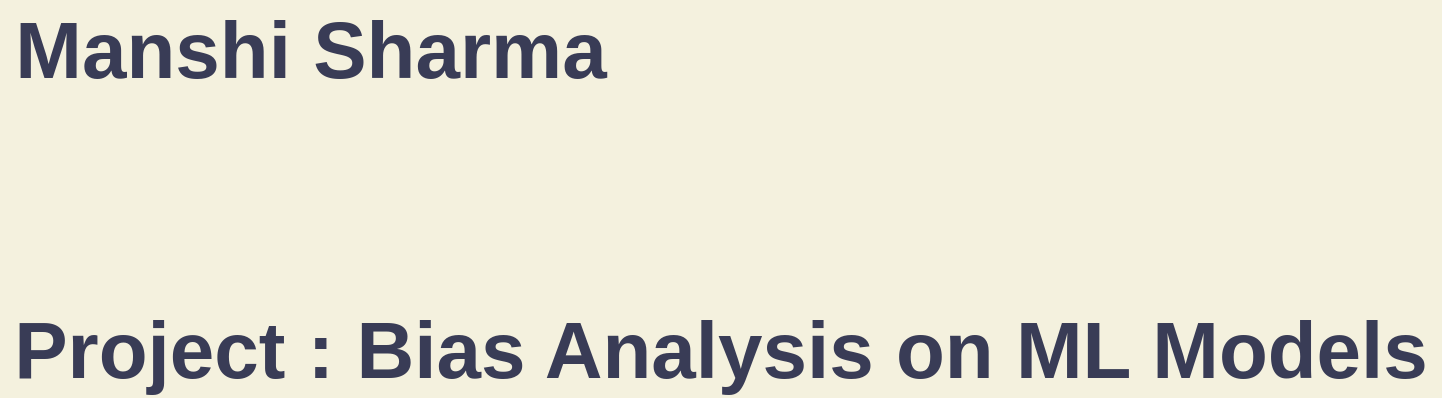 <mxfile version="14.7.4" type="github" pages="15">
  <diagram id="63yL6XAoElZByLYLpBBG" name="Intro">
    <mxGraphModel dx="1543" dy="827" grid="1" gridSize="10" guides="1" tooltips="1" connect="1" arrows="1" fold="1" page="1" pageScale="1" pageWidth="1169" pageHeight="827" background="#F4F1DE" math="0" shadow="0">
      <root>
        <mxCell id="L1io9kisbdh2UyNScbZU-0" />
        <mxCell id="L1io9kisbdh2UyNScbZU-1" parent="L1io9kisbdh2UyNScbZU-0" />
        <mxCell id="4gNf0G2-vd10IEc5Ds13-1" value="&lt;font size=&quot;1&quot;&gt;&lt;b style=&quot;font-size: 40px&quot;&gt;Manshi Sharma&lt;/b&gt;&lt;/font&gt;" style="text;html=1;align=center;verticalAlign=middle;resizable=0;points=[];autosize=1;strokeColor=none;fontColor=#393C56;" vertex="1" parent="L1io9kisbdh2UyNScbZU-1">
          <mxGeometry x="80" y="90" width="310" height="30" as="geometry" />
        </mxCell>
        <mxCell id="4gNf0G2-vd10IEc5Ds13-2" value="&lt;font size=&quot;1&quot;&gt;&lt;b style=&quot;font-size: 40px&quot;&gt;Project : Bias Analysis on ML Models&lt;/b&gt;&lt;/font&gt;" style="text;html=1;align=center;verticalAlign=middle;resizable=0;points=[];autosize=1;strokeColor=none;fontColor=#393C56;" vertex="1" parent="L1io9kisbdh2UyNScbZU-1">
          <mxGeometry x="80" y="240" width="720" height="30" as="geometry" />
        </mxCell>
      </root>
    </mxGraphModel>
  </diagram>
  <diagram name="Page-0" id="c7558073-3199-34d8-9f00-42111426c3f3">
    <mxGraphModel dx="1271" dy="681" grid="0" gridSize="10" guides="1" tooltips="1" connect="1" arrows="1" fold="1" page="1" pageScale="1" pageWidth="1169" pageHeight="827" background="#F4F1DE" math="0" shadow="1">
      <root>
        <mxCell id="0" />
        <mxCell id="1" parent="0" />
        <mxCell id="52" value="" style="text;spacingTop=-5;align=center;fontColor=#393C56;rounded=1;sketch=1;" parent="1" vertex="1">
          <mxGeometry x="90" y="170" width="30" height="20" as="geometry" />
        </mxCell>
        <mxCell id="53" value="" style="text;spacingTop=-5;align=center;fontColor=#393C56;rounded=1;sketch=1;" parent="1" vertex="1">
          <mxGeometry x="241" y="196" width="30" height="20" as="geometry" />
        </mxCell>
        <mxCell id="54" value="" style="text;spacingTop=-5;align=center;fontColor=#393C56;rounded=1;sketch=1;" parent="1" vertex="1">
          <mxGeometry x="111" y="260" width="30" height="20" as="geometry" />
        </mxCell>
        <mxCell id="57" value="" style="text;spacingTop=-5;align=center;fontColor=#393C56;rounded=1;sketch=1;" parent="1" vertex="1">
          <mxGeometry x="231" y="260" width="30" height="20" as="geometry" />
        </mxCell>
        <mxCell id="60" value="" style="text;spacingTop=-5;align=center;fontColor=#393C56;rounded=1;sketch=1;" parent="1" vertex="1">
          <mxGeometry x="305.0" y="200.0" width="30" height="20" as="geometry" />
        </mxCell>
        <mxCell id="61" value="" style="text;spacingTop=-5;align=center;fontColor=#393C56;rounded=1;sketch=1;" parent="1" vertex="1">
          <mxGeometry x="406.0" y="170.0" width="30" height="20" as="geometry" />
        </mxCell>
        <mxCell id="62" value="" style="text;spacingTop=-5;align=center;fontColor=#393C56;rounded=1;sketch=1;" parent="1" vertex="1">
          <mxGeometry x="545.0" y="100.0" width="30" height="20" as="geometry" />
        </mxCell>
        <mxCell id="63" value="" style="text;spacingTop=-5;align=center;fontColor=#393C56;rounded=1;sketch=1;" parent="1" vertex="1">
          <mxGeometry x="640" y="146.0" width="30" height="20" as="geometry" />
        </mxCell>
        <mxCell id="64" value="" style="text;spacingTop=-5;align=center;fontColor=#393C56;rounded=1;sketch=1;" parent="1" vertex="1">
          <mxGeometry x="676.0" y="180.0" width="30" height="20" as="geometry" />
        </mxCell>
        <mxCell id="70" value="" style="text;spacingTop=-5;align=center;fontColor=#393C56;rounded=1;sketch=1;" parent="1" vertex="1">
          <mxGeometry x="455.0" y="260.0" width="30" height="20" as="geometry" />
        </mxCell>
        <mxCell id="71" value="" style="text;spacingTop=-5;align=center;fontColor=#393C56;rounded=1;sketch=1;" parent="1" vertex="1">
          <mxGeometry x="540" y="260" width="30" height="20" as="geometry" />
        </mxCell>
        <UserObject label="Problem Understanding" lucidchartObjectId="G8dIJkjzNvyI" id="AIptN-wD98lkw97xL_S0-101">
          <mxCell style="html=1;overflow=block;blockSpacing=1;whiteSpace=wrap;;whiteSpace=wrap;fontSize=25;fontStyle=1;spacing=3.8;strokeColor=#E07A5F;strokeOpacity=100;absoluteArcSize=1;arcSize=9;strokeWidth=2.3;fillColor=#F2CC8F;fontColor=#393C56;rounded=1;sketch=1;" vertex="1" parent="1">
            <mxGeometry x="8" y="234" width="183" height="117" as="geometry" />
          </mxCell>
        </UserObject>
        <UserObject label="" lucidchartObjectId="l9dIDtWOzTQx" id="AIptN-wD98lkw97xL_S0-102">
          <mxCell style="html=1;jettySize=18;whiteSpace=wrap;fontSize=13;strokeColor=#E07A5F;strokeWidth=1.5;arcSize=12;edgeStyle=orthogonalEdgeStyle;startArrow=none;;endArrow=block;endFill=1;;exitX=1.005;exitY=0.5;exitPerimeter=0;entryX=-0.005;entryY=0.5;entryPerimeter=0;fontColor=#393C56;sketch=1;labelBackgroundColor=#F4F1DE;" edge="1" parent="1" source="AIptN-wD98lkw97xL_S0-101" target="AIptN-wD98lkw97xL_S0-103">
            <mxGeometry width="100" height="100" relative="1" as="geometry">
              <Array as="points" />
            </mxGeometry>
          </mxCell>
        </UserObject>
        <mxCell id="_0ZLxX2T2WWjIOZkPnPd-72" value="" style="edgeStyle=orthogonalEdgeStyle;curved=0;rounded=1;sketch=0;orthogonalLoop=1;jettySize=auto;html=1;fontSize=28;fontColor=#393C56;strokeColor=#E07A5F;fillColor=#F2CC8F;" edge="1" parent="1" source="AIptN-wD98lkw97xL_S0-103" target="_0ZLxX2T2WWjIOZkPnPd-71">
          <mxGeometry relative="1" as="geometry" />
        </mxCell>
        <UserObject label="Data Collection" lucidchartObjectId="E9dIDsiPI_My" id="AIptN-wD98lkw97xL_S0-103">
          <mxCell style="html=1;overflow=block;blockSpacing=1;whiteSpace=wrap;;whiteSpace=wrap;fontSize=25;fontStyle=1;spacing=3.8;strokeColor=#E07A5F;strokeOpacity=100;absoluteArcSize=1;arcSize=9;strokeWidth=2.3;fillColor=#F2CC8F;fontColor=#393C56;rounded=1;sketch=1;" vertex="1" parent="1">
            <mxGeometry x="235" y="234" width="144" height="117" as="geometry" />
          </mxCell>
        </UserObject>
        <UserObject label="Exploratory Data Analysis" lucidchartObjectId="39dIBt2R2gh3" id="AIptN-wD98lkw97xL_S0-105">
          <mxCell style="html=1;overflow=block;blockSpacing=1;whiteSpace=wrap;;whiteSpace=wrap;fontSize=25;fontStyle=1;spacing=3.8;strokeColor=#E07A5F;strokeOpacity=100;absoluteArcSize=1;arcSize=9;strokeWidth=2.3;fillColor=#F2CC8F;fontColor=#393C56;rounded=1;sketch=1;" vertex="1" parent="1">
            <mxGeometry x="673" y="234" width="180" height="117" as="geometry" />
          </mxCell>
        </UserObject>
        <UserObject label="" lucidchartObjectId="39dI8UOhlmLO" id="AIptN-wD98lkw97xL_S0-106">
          <mxCell style="html=1;jettySize=18;whiteSpace=wrap;fontSize=13;strokeColor=#E07A5F;strokeWidth=1.5;arcSize=12;edgeStyle=orthogonalEdgeStyle;startArrow=none;;endArrow=block;endFill=1;;exitX=1.005;exitY=0.5;exitPerimeter=0;entryX=-0.005;entryY=0.5;entryPerimeter=0;fontColor=#393C56;sketch=1;labelBackgroundColor=#F4F1DE;" edge="1" parent="1" source="AIptN-wD98lkw97xL_S0-105" target="AIptN-wD98lkw97xL_S0-107">
            <mxGeometry width="100" height="100" relative="1" as="geometry">
              <Array as="points" />
            </mxGeometry>
          </mxCell>
        </UserObject>
        <UserObject label="Bias Detection and Mitigation in Training Data" lucidchartObjectId="d-dIASmHc5yt" id="AIptN-wD98lkw97xL_S0-107">
          <mxCell style="html=1;overflow=block;blockSpacing=1;whiteSpace=wrap;;whiteSpace=wrap;fontSize=25;fontStyle=1;spacing=3.8;strokeColor=#E07A5F;strokeOpacity=100;absoluteArcSize=1;arcSize=9;strokeWidth=2.3;fillColor=#F2CC8F;fillStyle=hachure;rounded=1;sketch=1;fontColor=#393C56;" vertex="1" parent="1">
            <mxGeometry x="929" y="210" width="211" height="180" as="geometry" />
          </mxCell>
        </UserObject>
        <UserObject label="Deployment" lucidchartObjectId="v-dI-su3_T4f" id="AIptN-wD98lkw97xL_S0-108">
          <mxCell style="html=1;overflow=block;blockSpacing=1;whiteSpace=wrap;;whiteSpace=wrap;fontSize=25;fontStyle=1;spacing=3.8;strokeColor=#E07A5F;strokeOpacity=100;absoluteArcSize=1;arcSize=9;strokeWidth=2.3;fillColor=#F2CC8F;fontColor=#393C56;rounded=1;sketch=1;" vertex="1" parent="1">
            <mxGeometry x="30" y="507" width="211" height="117" as="geometry" />
          </mxCell>
        </UserObject>
        <UserObject label="Evaluation" lucidchartObjectId="v-dIqQWnB20p" id="AIptN-wD98lkw97xL_S0-109">
          <mxCell style="html=1;overflow=block;blockSpacing=1;whiteSpace=wrap;;whiteSpace=wrap;fontSize=25;fontStyle=1;spacing=3.8;strokeColor=#E07A5F;strokeOpacity=100;absoluteArcSize=1;arcSize=9;strokeWidth=2.3;fillColor=#F2CC8F;fontColor=#393C56;rounded=1;sketch=1;" vertex="1" parent="1">
            <mxGeometry x="336" y="507" width="211" height="117" as="geometry" />
          </mxCell>
        </UserObject>
        <UserObject label="Bias Detection and Mitigation in Model" lucidchartObjectId="v-dISl_q7GrX" id="AIptN-wD98lkw97xL_S0-110">
          <mxCell style="html=1;overflow=block;blockSpacing=1;whiteSpace=wrap;;whiteSpace=wrap;fontSize=25;fontStyle=1;spacing=3.8;strokeColor=#E07A5F;strokeOpacity=100;absoluteArcSize=1;arcSize=9;strokeWidth=2.3;fillColor=#F2CC8F;rounded=1;sketch=1;fontColor=#393C56;" vertex="1" parent="1">
            <mxGeometry x="642" y="507" width="211" height="173" as="geometry" />
          </mxCell>
        </UserObject>
        <UserObject label="Modelling" lucidchartObjectId="v-dIgE~1kvzE" id="AIptN-wD98lkw97xL_S0-111">
          <mxCell style="html=1;overflow=block;blockSpacing=1;whiteSpace=wrap;;whiteSpace=wrap;fontSize=25;fontStyle=1;spacing=3.8;strokeColor=#E07A5F;strokeOpacity=100;absoluteArcSize=1;arcSize=9;strokeWidth=2.3;fillColor=#F2CC8F;fontColor=#393C56;rounded=1;sketch=1;" vertex="1" parent="1">
            <mxGeometry x="929" y="507" width="211" height="117" as="geometry" />
          </mxCell>
        </UserObject>
        <UserObject label="" lucidchartObjectId="p_dIc4Y0NTn." id="AIptN-wD98lkw97xL_S0-112">
          <mxCell style="html=1;jettySize=18;whiteSpace=wrap;fontSize=13;strokeColor=#E07A5F;strokeWidth=1.5;arcSize=12;edgeStyle=orthogonalEdgeStyle;startArrow=none;;endArrow=block;endFill=1;;exitX=0.5;exitY=1.013;exitPerimeter=0;entryX=0.5;entryY=-0.01;entryPerimeter=0;fontColor=#393C56;sketch=1;labelBackgroundColor=#F4F1DE;" edge="1" parent="1" source="AIptN-wD98lkw97xL_S0-107" target="AIptN-wD98lkw97xL_S0-111">
            <mxGeometry width="100" height="100" relative="1" as="geometry">
              <Array as="points" />
            </mxGeometry>
          </mxCell>
        </UserObject>
        <UserObject label="" lucidchartObjectId="u_dIuqCAsah5" id="AIptN-wD98lkw97xL_S0-113">
          <mxCell style="html=1;jettySize=18;whiteSpace=wrap;fontSize=13;strokeColor=#E07A5F;strokeWidth=1.5;arcSize=12;edgeStyle=orthogonalEdgeStyle;startArrow=none;;endArrow=block;endFill=1;;exitX=-0.005;exitY=0.5;exitPerimeter=0;entryX=1.005;entryY=0.5;entryPerimeter=0;fontColor=#393C56;sketch=1;labelBackgroundColor=#F4F1DE;" edge="1" parent="1" source="AIptN-wD98lkw97xL_S0-111" target="AIptN-wD98lkw97xL_S0-110">
            <mxGeometry width="100" height="100" relative="1" as="geometry">
              <Array as="points" />
            </mxGeometry>
          </mxCell>
        </UserObject>
        <UserObject label="" lucidchartObjectId="y_dIIF.aPqoV" id="AIptN-wD98lkw97xL_S0-114">
          <mxCell style="html=1;jettySize=18;whiteSpace=wrap;fontSize=13;strokeColor=#E07A5F;strokeWidth=1.5;arcSize=12;edgeStyle=orthogonalEdgeStyle;startArrow=none;;endArrow=block;endFill=1;;exitX=-0.005;exitY=0.5;exitPerimeter=0;entryX=1.005;entryY=0.5;entryPerimeter=0;fontColor=#393C56;sketch=1;labelBackgroundColor=#F4F1DE;" edge="1" parent="1" source="AIptN-wD98lkw97xL_S0-110" target="AIptN-wD98lkw97xL_S0-109">
            <mxGeometry width="100" height="100" relative="1" as="geometry">
              <Array as="points" />
            </mxGeometry>
          </mxCell>
        </UserObject>
        <UserObject label="" lucidchartObjectId="I_dIirgFtXao" id="AIptN-wD98lkw97xL_S0-115">
          <mxCell style="html=1;jettySize=18;whiteSpace=wrap;fontSize=13;strokeColor=#E07A5F;strokeWidth=1.5;arcSize=12;edgeStyle=orthogonalEdgeStyle;startArrow=none;;endArrow=block;endFill=1;;exitX=-0.005;exitY=0.5;exitPerimeter=0;entryX=1.005;entryY=0.5;entryPerimeter=0;fontColor=#393C56;sketch=1;labelBackgroundColor=#F4F1DE;" edge="1" parent="1" source="AIptN-wD98lkw97xL_S0-109" target="AIptN-wD98lkw97xL_S0-108">
            <mxGeometry width="100" height="100" relative="1" as="geometry">
              <Array as="points" />
            </mxGeometry>
          </mxCell>
        </UserObject>
        <mxCell id="nogdYpCI26H-cxfEIHu3-71" value="&lt;font style=&quot;font-size: 21px&quot;&gt;&lt;b&gt;0&lt;/b&gt;&lt;/font&gt;" style="ellipse;shape=cloud;whiteSpace=wrap;html=1;fontColor=#393C56;strokeColor=#E07A5F;fillColor=#F2CC8F;rounded=1;sketch=1;" vertex="1" parent="1">
          <mxGeometry x="21" y="20" width="120" height="80" as="geometry" />
        </mxCell>
        <mxCell id="_0ZLxX2T2WWjIOZkPnPd-73" value="" style="edgeStyle=orthogonalEdgeStyle;curved=0;rounded=1;sketch=0;orthogonalLoop=1;jettySize=auto;html=1;fontSize=28;fontColor=#393C56;strokeColor=#E07A5F;fillColor=#F2CC8F;" edge="1" parent="1" source="_0ZLxX2T2WWjIOZkPnPd-71" target="AIptN-wD98lkw97xL_S0-105">
          <mxGeometry relative="1" as="geometry" />
        </mxCell>
        <UserObject label="Data Preprocessing" lucidchartObjectId="E9dIDsiPI_My" id="_0ZLxX2T2WWjIOZkPnPd-71">
          <mxCell style="html=1;overflow=block;blockSpacing=1;whiteSpace=wrap;;whiteSpace=wrap;fontSize=25;fontStyle=1;spacing=3.8;strokeColor=#E07A5F;strokeOpacity=100;absoluteArcSize=1;arcSize=9;strokeWidth=2.3;fillColor=#F2CC8F;fontColor=#393C56;rounded=1;sketch=1;" vertex="1" parent="1">
            <mxGeometry x="432" y="236" width="182" height="117" as="geometry" />
          </mxCell>
        </UserObject>
      </root>
    </mxGraphModel>
  </diagram>
  <diagram id="zq_dQKFwFUAup5BKUZUE" name="Page-1">
    <mxGraphModel dx="1662" dy="891" grid="1" gridSize="10" guides="1" tooltips="1" connect="1" arrows="1" fold="1" page="1" pageScale="1" pageWidth="1169" pageHeight="827" background="#F4F1DE" math="0" shadow="1">
      <root>
        <mxCell id="b7Gt_BC4MSlKYnqF10Yz-0" />
        <mxCell id="b7Gt_BC4MSlKYnqF10Yz-1" parent="b7Gt_BC4MSlKYnqF10Yz-0" />
        <UserObject label="PROBLEM UNDERSTANDING" lucidchartObjectId="SgeIpkd57h5~" id="b7Gt_BC4MSlKYnqF10Yz-3">
          <mxCell style="html=1;overflow=block;blockSpacing=1;whiteSpace=wrap;;whiteSpace=wrap;fontSize=26.7;fontColor=#393C56;fontStyle=1;spacing=9;strokeColor=#E07A5F;strokeOpacity=100;absoluteArcSize=1;arcSize=9;strokeWidth=2.3;fillColor=#F2CC8F;rounded=1;sketch=1;" vertex="1" parent="b7Gt_BC4MSlKYnqF10Yz-1">
            <mxGeometry x="220" y="344" width="310" height="140" as="geometry" />
          </mxCell>
        </UserObject>
        <UserObject label="Healthcare Provider Fraud Detection" lucidchartObjectId="JpeI-rLYJBe8" id="b7Gt_BC4MSlKYnqF10Yz-4">
          <mxCell style="html=1;overflow=block;blockSpacing=1;whiteSpace=wrap;arcSize=50;whiteSpace=wrap;fontSize=28.3;fontColor=#393C56;fontStyle=1;spacing=3.8;strokeColor=#E07A5F;strokeOpacity=100;strokeWidth=2.3;fillColor=#F2CC8F;rounded=1;sketch=1;" vertex="1" parent="b7Gt_BC4MSlKYnqF10Yz-1">
            <mxGeometry x="670" y="354" width="330" height="120" as="geometry" />
          </mxCell>
        </UserObject>
        <mxCell id="Mg0cQAGCdafiPOtgAX0h-0" value="" style="html=1;shadow=0;dashed=0;align=center;verticalAlign=middle;shape=mxgraph.arrows2.arrow;dy=0.6;dx=40;notch=0;rounded=0;fontColor=#393C56;strokeColor=#E07A5F;fillColor=#F2CC8F;sketch=1;" vertex="1" parent="b7Gt_BC4MSlKYnqF10Yz-1">
          <mxGeometry x="560" y="379" width="100" height="70" as="geometry" />
        </mxCell>
        <mxCell id="0CGXHqrKBc9TCMi9OLDF-0" value="&lt;font style=&quot;font-size: 26px&quot;&gt;&lt;b&gt;1&lt;/b&gt;&lt;/font&gt;" style="ellipse;shape=cloud;whiteSpace=wrap;html=1;rounded=0;fontColor=#393C56;strokeColor=#E07A5F;fillColor=#F2CC8F;sketch=1;" vertex="1" parent="b7Gt_BC4MSlKYnqF10Yz-1">
          <mxGeometry x="30" y="20" width="120" height="80" as="geometry" />
        </mxCell>
      </root>
    </mxGraphModel>
  </diagram>
  <diagram name="Page-2" id="fetZxmVotgp_H9gxekHY">
    <mxGraphModel dx="1800" dy="965" grid="1" gridSize="10" guides="1" tooltips="1" connect="1" arrows="1" fold="1" page="1" pageScale="1" pageWidth="1169" pageHeight="827" background="#F4F1DE" math="0" shadow="0">
      <root>
        <mxCell id="RAov0wcI9nj2ZysmDA_d-0" />
        <mxCell id="RAov0wcI9nj2ZysmDA_d-1" parent="RAov0wcI9nj2ZysmDA_d-0" />
        <UserObject label="Data Collection" lucidchartObjectId="SgeIpkd57h5~" id="RAov0wcI9nj2ZysmDA_d-2">
          <mxCell style="html=1;overflow=block;blockSpacing=1;whiteSpace=wrap;;whiteSpace=wrap;fontSize=26.7;fontColor=#393C56;fontStyle=1;spacing=9;strokeColor=#E07A5F;strokeOpacity=100;absoluteArcSize=1;arcSize=9;strokeWidth=2.3;fillColor=#F2CC8F;sketch=1;rounded=1;" vertex="1" parent="RAov0wcI9nj2ZysmDA_d-1">
            <mxGeometry x="220" y="344" width="310" height="140" as="geometry" />
          </mxCell>
        </UserObject>
        <UserObject label="Kaggle" lucidchartObjectId="JpeI-rLYJBe8" id="RAov0wcI9nj2ZysmDA_d-3">
          <mxCell style="html=1;overflow=block;blockSpacing=1;whiteSpace=wrap;arcSize=50;whiteSpace=wrap;fontSize=28.3;fontColor=#393C56;fontStyle=1;spacing=3.8;strokeColor=#E07A5F;strokeOpacity=100;strokeWidth=2.3;fillColor=#F2CC8F;sketch=1;rounded=1;" vertex="1" parent="RAov0wcI9nj2ZysmDA_d-1">
            <mxGeometry x="670" y="354" width="330" height="120" as="geometry" />
          </mxCell>
        </UserObject>
        <mxCell id="IHQYHdliVd4xUKFP0WDB-0" value="" style="html=1;shadow=0;dashed=0;align=center;verticalAlign=middle;shape=mxgraph.arrows2.arrow;dy=0.6;dx=40;notch=0;rounded=0;sketch=0;fontColor=#393C56;strokeColor=#E07A5F;fillColor=#F2CC8F;" vertex="1" parent="RAov0wcI9nj2ZysmDA_d-1">
          <mxGeometry x="550" y="379" width="100" height="70" as="geometry" />
        </mxCell>
        <mxCell id="VXmKOO01QsdMQcgbT_RA-0" value="&lt;font style=&quot;font-size: 26px&quot;&gt;&lt;b&gt;2&lt;/b&gt;&lt;/font&gt;" style="ellipse;shape=cloud;whiteSpace=wrap;html=1;rounded=0;sketch=0;fontColor=#393C56;strokeColor=#E07A5F;fillColor=#F2CC8F;" vertex="1" parent="RAov0wcI9nj2ZysmDA_d-1">
          <mxGeometry x="20" y="30" width="120" height="80" as="geometry" />
        </mxCell>
      </root>
    </mxGraphModel>
  </diagram>
  <diagram name="Page-3" id="0n4VsF0qNpo_JNvrFNSv">
    <mxGraphModel dx="1543" dy="827" grid="1" gridSize="10" guides="1" tooltips="1" connect="1" arrows="1" fold="1" page="1" pageScale="1" pageWidth="1169" pageHeight="827" background="#F4F1DE" math="0" shadow="0">
      <root>
        <mxCell id="4YjUkdYBCP9WllGzEa5B-0" />
        <mxCell id="4YjUkdYBCP9WllGzEa5B-1" parent="4YjUkdYBCP9WllGzEa5B-0" />
        <mxCell id="4YjUkdYBCP9WllGzEa5B-5" value="&lt;font style=&quot;font-size: 26px&quot;&gt;&lt;b&gt;3&lt;/b&gt;&lt;/font&gt;" style="ellipse;shape=cloud;whiteSpace=wrap;html=1;fontColor=#393C56;strokeColor=#E07A5F;fillColor=#F2CC8F;sketch=1;rounded=1;" vertex="1" parent="4YjUkdYBCP9WllGzEa5B-1">
          <mxGeometry x="20" y="30" width="120" height="80" as="geometry" />
        </mxCell>
        <UserObject label="Data Preprocessing" lucidchartObjectId="E9dIDsiPI_My" id="cCtJ8YjYo9luZk4GRiDL-0">
          <mxCell style="html=1;overflow=block;blockSpacing=1;whiteSpace=wrap;;whiteSpace=wrap;fontSize=25;fontStyle=1;spacing=3.8;strokeColor=#E07A5F;strokeOpacity=100;absoluteArcSize=1;arcSize=9;strokeWidth=2.3;fillColor=#F2CC8F;fontColor=#393C56;sketch=1;rounded=1;" vertex="1" parent="4YjUkdYBCP9WllGzEa5B-1">
            <mxGeometry x="50" y="353.5" width="190" height="117" as="geometry" />
          </mxCell>
        </UserObject>
        <mxCell id="cCtJ8YjYo9luZk4GRiDL-1" value="" style="verticalLabelPosition=bottom;verticalAlign=top;html=1;strokeWidth=2;shape=mxgraph.arrows2.arrow;dy=0.6;dx=40;notch=0;fontSize=28;fontColor=#393C56;fillColor=#F2CC8F;strokeColor=#E07A5F;sketch=1;rounded=1;" vertex="1" parent="4YjUkdYBCP9WllGzEa5B-1">
          <mxGeometry x="280" y="375" width="150" height="70" as="geometry" />
        </mxCell>
        <mxCell id="cCtJ8YjYo9luZk4GRiDL-2" value="&lt;b&gt;Check missing values in each feature&lt;/b&gt;" style="whiteSpace=wrap;html=1;absoluteArcSize=1;arcSize=14;strokeWidth=2;fontSize=28;fontColor=#393C56;fillColor=#F2CC8F;strokeColor=#E07A5F;sketch=1;rounded=1;" vertex="1" parent="4YjUkdYBCP9WllGzEa5B-1">
          <mxGeometry x="520" y="147" width="240" height="140" as="geometry" />
        </mxCell>
        <mxCell id="cCtJ8YjYo9luZk4GRiDL-3" value="&lt;b&gt;Check datatype of each feature&lt;/b&gt;" style="whiteSpace=wrap;html=1;absoluteArcSize=1;arcSize=14;strokeWidth=2;fontSize=28;fontColor=#393C56;fillColor=#F2CC8F;strokeColor=#E07A5F;sketch=1;rounded=1;" vertex="1" parent="4YjUkdYBCP9WllGzEa5B-1">
          <mxGeometry x="520" y="341" width="240" height="140" as="geometry" />
        </mxCell>
        <mxCell id="cCtJ8YjYo9luZk4GRiDL-4" value="&lt;b&gt;Replacing of some values in some feature&lt;/b&gt;" style="whiteSpace=wrap;html=1;absoluteArcSize=1;arcSize=14;strokeWidth=2;fontSize=28;fontColor=#393C56;fillColor=#F2CC8F;strokeColor=#E07A5F;sketch=1;rounded=1;" vertex="1" parent="4YjUkdYBCP9WllGzEa5B-1">
          <mxGeometry x="520" y="537" width="240" height="140" as="geometry" />
        </mxCell>
        <mxCell id="cCtJ8YjYo9luZk4GRiDL-5" value="&lt;font style=&quot;font-size: 34px;&quot;&gt;&lt;span style=&quot;font-size: 34px;&quot;&gt;Library&lt;/span&gt;&lt;/font&gt;" style="text;html=1;align=center;verticalAlign=middle;resizable=0;points=[];autosize=1;strokeColor=none;fontSize=34;fontStyle=1" vertex="1" parent="4YjUkdYBCP9WllGzEa5B-1">
          <mxGeometry x="905" y="25" width="130" height="50" as="geometry" />
        </mxCell>
        <mxCell id="cCtJ8YjYo9luZk4GRiDL-6" value="&lt;b&gt;isna().sum&lt;/b&gt;" style="whiteSpace=wrap;html=1;absoluteArcSize=1;arcSize=14;strokeWidth=2;fontSize=28;fontColor=#393C56;fillColor=#F2CC8F;strokeColor=#E07A5F;sketch=1;rounded=1;" vertex="1" parent="4YjUkdYBCP9WllGzEa5B-1">
          <mxGeometry x="860" y="146" width="240" height="140" as="geometry" />
        </mxCell>
        <mxCell id="cCtJ8YjYo9luZk4GRiDL-7" value="&lt;b&gt;.dtypes&lt;/b&gt;" style="whiteSpace=wrap;html=1;absoluteArcSize=1;arcSize=14;strokeWidth=2;fontSize=28;fontColor=#393C56;fillColor=#F2CC8F;strokeColor=#E07A5F;sketch=1;rounded=1;" vertex="1" parent="4YjUkdYBCP9WllGzEa5B-1">
          <mxGeometry x="860" y="340" width="240" height="140" as="geometry" />
        </mxCell>
        <mxCell id="cCtJ8YjYo9luZk4GRiDL-8" value="&lt;b&gt;.replace&lt;/b&gt;" style="whiteSpace=wrap;html=1;absoluteArcSize=1;arcSize=14;strokeWidth=2;fontSize=28;fontColor=#393C56;fillColor=#F2CC8F;strokeColor=#E07A5F;sketch=1;rounded=1;" vertex="1" parent="4YjUkdYBCP9WllGzEa5B-1">
          <mxGeometry x="860" y="536" width="240" height="140" as="geometry" />
        </mxCell>
      </root>
    </mxGraphModel>
  </diagram>
  <diagram name="Page-4" id="42-SSd3o-zUnDCE_iy7a">
    <mxGraphModel dx="1543" dy="827" grid="1" gridSize="10" guides="1" tooltips="1" connect="1" arrows="1" fold="1" page="1" pageScale="1" pageWidth="1169" pageHeight="827" background="#F4F1DE" math="0" shadow="0">
      <root>
        <mxCell id="02fbBnuRvrbLgrvBwIXk-0" />
        <mxCell id="02fbBnuRvrbLgrvBwIXk-1" parent="02fbBnuRvrbLgrvBwIXk-0" />
        <UserObject label="Exploratory Data Analysis" lucidchartObjectId="qyeI.a1Xn4eI" id="02fbBnuRvrbLgrvBwIXk-6">
          <mxCell style="html=1;overflow=block;blockSpacing=1;whiteSpace=wrap;;whiteSpace=wrap;fontSize=30;fontStyle=1;spacing=3.8;strokeOpacity=100;absoluteArcSize=1;arcSize=9;strokeWidth=2.3;fillColor=#F2CC8F;strokeColor=#E07A5F;fontColor=#393C56;rounded=1;sketch=1;" vertex="1" parent="02fbBnuRvrbLgrvBwIXk-1">
            <mxGeometry x="380" y="60" width="390" height="117" as="geometry" />
          </mxCell>
        </UserObject>
        <UserObject label="" lucidchartObjectId="VzeIip.PPJZ7" id="02fbBnuRvrbLgrvBwIXk-7">
          <mxCell style="html=1;jettySize=18;whiteSpace=wrap;fontSize=13;strokeColor=#E07A5F;strokeWidth=1.5;arcSize=12;edgeStyle=orthogonalEdgeStyle;startArrow=none;;endArrow=block;endFill=1;;exitX=0.077;exitY=1.01;exitPerimeter=0;entryX=0.5;entryY=-0.012;entryPerimeter=0;fontColor=#393C56;sketch=1;labelBackgroundColor=#F4F1DE;" edge="1" parent="02fbBnuRvrbLgrvBwIXk-1" source="02fbBnuRvrbLgrvBwIXk-6" target="02fbBnuRvrbLgrvBwIXk-8">
            <mxGeometry width="100" height="100" relative="1" as="geometry">
              <Array as="points" />
            </mxGeometry>
          </mxCell>
        </UserObject>
        <UserObject label="Data Cleaning" lucidchartObjectId="YzeIcovH2YA9" id="02fbBnuRvrbLgrvBwIXk-8">
          <mxCell style="html=1;overflow=block;blockSpacing=1;whiteSpace=wrap;;whiteSpace=wrap;fontSize=20;fontColor=#393C56;fontStyle=1;spacing=3.8;strokeColor=#E07A5F;absoluteArcSize=1;arcSize=9;strokeWidth=2.3;fillColor=#F2CC8F;rounded=1;sketch=1;" vertex="1" parent="02fbBnuRvrbLgrvBwIXk-1">
            <mxGeometry x="350" y="327" width="120" height="90" as="geometry" />
          </mxCell>
        </UserObject>
        <UserObject label="" lucidchartObjectId="qAeIiDDLh1jV" id="02fbBnuRvrbLgrvBwIXk-9">
          <mxCell style="html=1;jettySize=18;whiteSpace=wrap;fontSize=13;strokeColor=#E07A5F;strokeWidth=1.5;arcSize=12;edgeStyle=orthogonalEdgeStyle;startArrow=none;;endArrow=block;endFill=1;;exitX=0.5;exitY=1.01;exitPerimeter=0;entryX=0.5;entryY=-0.012;entryPerimeter=0;fontColor=#393C56;sketch=1;labelBackgroundColor=#F4F1DE;" edge="1" parent="02fbBnuRvrbLgrvBwIXk-1" source="02fbBnuRvrbLgrvBwIXk-6" target="02fbBnuRvrbLgrvBwIXk-10">
            <mxGeometry width="100" height="100" relative="1" as="geometry">
              <Array as="points" />
            </mxGeometry>
          </mxCell>
        </UserObject>
        <mxCell id="02fbBnuRvrbLgrvBwIXk-20" style="edgeStyle=orthogonalEdgeStyle;orthogonalLoop=1;jettySize=auto;html=1;entryX=0.389;entryY=-0.014;entryDx=0;entryDy=0;entryPerimeter=0;fontColor=#393C56;strokeColor=#E07A5F;fillColor=#F2CC8F;sketch=1;labelBackgroundColor=#F4F1DE;" edge="1" parent="02fbBnuRvrbLgrvBwIXk-1" source="02fbBnuRvrbLgrvBwIXk-10" target="02fbBnuRvrbLgrvBwIXk-15">
          <mxGeometry relative="1" as="geometry">
            <Array as="points">
              <mxPoint x="577" y="453" />
              <mxPoint x="577" y="453" />
            </Array>
          </mxGeometry>
        </mxCell>
        <UserObject label="Data Exploration" lucidchartObjectId="sAeIHa7VkcNX" id="02fbBnuRvrbLgrvBwIXk-10">
          <mxCell style="html=1;overflow=block;blockSpacing=1;whiteSpace=wrap;;whiteSpace=wrap;fontSize=20;fontColor=#393C56;fontStyle=1;spacing=3.8;strokeColor=#E07A5F;absoluteArcSize=1;arcSize=9;strokeWidth=2.3;fillColor=#F2CC8F;rounded=1;sketch=1;" vertex="1" parent="02fbBnuRvrbLgrvBwIXk-1">
            <mxGeometry x="515" y="327" width="120" height="86" as="geometry" />
          </mxCell>
        </UserObject>
        <UserObject label="" lucidchartObjectId="5AeIa~fl9KAb" id="02fbBnuRvrbLgrvBwIXk-11">
          <mxCell style="html=1;jettySize=18;whiteSpace=wrap;fontSize=13;strokeColor=#E07A5F;strokeWidth=1.5;arcSize=12;edgeStyle=orthogonalEdgeStyle;startArrow=none;;endArrow=block;endFill=1;;exitX=0.962;exitY=1.01;exitPerimeter=0;entryX=0.5;entryY=-0.012;entryPerimeter=0;fontColor=#393C56;sketch=1;labelBackgroundColor=#F4F1DE;" edge="1" parent="02fbBnuRvrbLgrvBwIXk-1" source="02fbBnuRvrbLgrvBwIXk-6" target="02fbBnuRvrbLgrvBwIXk-12">
            <mxGeometry width="100" height="100" relative="1" as="geometry">
              <Array as="points">
                <mxPoint x="760" y="178" />
              </Array>
            </mxGeometry>
          </mxCell>
        </UserObject>
        <mxCell id="02fbBnuRvrbLgrvBwIXk-21" style="edgeStyle=orthogonalEdgeStyle;orthogonalLoop=1;jettySize=auto;html=1;entryX=0.818;entryY=0.066;entryDx=0;entryDy=0;entryPerimeter=0;fontColor=#393C56;strokeColor=#E07A5F;fillColor=#F2CC8F;sketch=1;labelBackgroundColor=#F4F1DE;" edge="1" parent="02fbBnuRvrbLgrvBwIXk-1" source="02fbBnuRvrbLgrvBwIXk-12" target="02fbBnuRvrbLgrvBwIXk-15">
          <mxGeometry relative="1" as="geometry">
            <Array as="points">
              <mxPoint x="760" y="493" />
              <mxPoint x="685" y="493" />
            </Array>
          </mxGeometry>
        </mxCell>
        <UserObject label="Data Visualiation" lucidchartObjectId="7AeIQ1JK9_i2" id="02fbBnuRvrbLgrvBwIXk-12">
          <mxCell style="html=1;overflow=block;blockSpacing=1;whiteSpace=wrap;;whiteSpace=wrap;fontSize=20;fontColor=#393C56;fontStyle=1;spacing=3.8;strokeColor=#E07A5F;absoluteArcSize=1;arcSize=9;strokeWidth=2.3;fillColor=#F2CC8F;rounded=1;sketch=1;" vertex="1" parent="02fbBnuRvrbLgrvBwIXk-1">
            <mxGeometry x="700" y="327" width="120" height="90" as="geometry" />
          </mxCell>
        </UserObject>
        <mxCell id="02fbBnuRvrbLgrvBwIXk-13" value="" style="edgeStyle=segmentEdgeStyle;endArrow=classic;html=1;fontColor=#393C56;strokeColor=#E07A5F;fillColor=#F2CC8F;exitX=0.25;exitY=1;exitDx=0;exitDy=0;entryX=0.137;entryY=-0.043;entryDx=0;entryDy=0;entryPerimeter=0;sketch=1;labelBackgroundColor=#F4F1DE;" edge="1" parent="02fbBnuRvrbLgrvBwIXk-1" source="02fbBnuRvrbLgrvBwIXk-8">
          <mxGeometry width="50" height="50" relative="1" as="geometry">
            <mxPoint x="600" y="453" as="sourcePoint" />
            <mxPoint x="506.03" y="600.42" as="targetPoint" />
            <Array as="points">
              <mxPoint x="360" y="417" />
              <mxPoint x="360" y="503" />
              <mxPoint x="506" y="503" />
            </Array>
          </mxGeometry>
        </mxCell>
        <mxCell id="02fbBnuRvrbLgrvBwIXk-15" value="&lt;font style=&quot;font-size: 20px&quot;&gt;&lt;b&gt;Initial Dataset&lt;/b&gt;&lt;/font&gt;" style="shape=cylinder3;whiteSpace=wrap;html=1;boundedLbl=1;backgroundOutline=1;size=15;fontColor=#393C56;strokeColor=#E07A5F;fillColor=#F2CC8F;rounded=1;sketch=1;" vertex="1" parent="02fbBnuRvrbLgrvBwIXk-1">
          <mxGeometry x="480" y="593" width="250" height="120" as="geometry" />
        </mxCell>
        <mxCell id="j4YV6c2iiKBThd7wW2Nd-0" value="&lt;font size=&quot;1&quot;&gt;&lt;b style=&quot;font-size: 24px&quot;&gt;4&lt;/b&gt;&lt;/font&gt;" style="ellipse;shape=cloud;whiteSpace=wrap;html=1;rounded=0;fontColor=#393C56;strokeColor=#E07A5F;fillColor=#F2CC8F;sketch=1;" vertex="1" parent="02fbBnuRvrbLgrvBwIXk-1">
          <mxGeometry x="20" y="30" width="120" height="80" as="geometry" />
        </mxCell>
      </root>
    </mxGraphModel>
  </diagram>
  <diagram name="Page-4.1" id="oI4L1ushKV6-4Fo--7gV">
    <mxGraphModel dx="1543" dy="827" grid="1" gridSize="10" guides="1" tooltips="1" connect="1" arrows="1" fold="1" page="1" pageScale="1" pageWidth="1169" pageHeight="827" background="#F4F1DE" math="0" shadow="0">
      <root>
        <mxCell id="aIyOrFRnNTtI0D-meMXD-0" />
        <mxCell id="aIyOrFRnNTtI0D-meMXD-1" parent="aIyOrFRnNTtI0D-meMXD-0" />
        <mxCell id="aIyOrFRnNTtI0D-meMXD-13" value="&lt;font size=&quot;1&quot;&gt;&lt;b style=&quot;font-size: 24px&quot;&gt;4.1&lt;/b&gt;&lt;/font&gt;" style="ellipse;shape=cloud;whiteSpace=wrap;html=1;fontColor=#393C56;strokeColor=#E07A5F;fillColor=#F2CC8F;sketch=1;rounded=1;" vertex="1" parent="aIyOrFRnNTtI0D-meMXD-1">
          <mxGeometry x="20" y="30" width="120" height="80" as="geometry" />
        </mxCell>
        <UserObject label="Data Cleaning" lucidchartObjectId="YzeIcovH2YA9" id="Ix_s5d45Qmc5zjXhZuSO-0">
          <mxCell style="html=1;overflow=block;blockSpacing=1;whiteSpace=wrap;;whiteSpace=wrap;fontSize=20;fontColor=#393C56;fontStyle=1;spacing=3.8;strokeColor=#E07A5F;absoluteArcSize=1;arcSize=9;strokeWidth=2.3;fillColor=#F2CC8F;rounded=1;sketch=1;" vertex="1" parent="aIyOrFRnNTtI0D-meMXD-1">
            <mxGeometry x="294" y="404" width="120" height="90" as="geometry" />
          </mxCell>
        </UserObject>
        <mxCell id="Ix_s5d45Qmc5zjXhZuSO-1" value="" style="verticalLabelPosition=bottom;verticalAlign=top;html=1;strokeWidth=2;shape=mxgraph.arrows2.arrow;dy=0.6;dx=40;notch=0;rounded=1;sketch=1;fontColor=#393C56;fillColor=#F2CC8F;" vertex="1" parent="aIyOrFRnNTtI0D-meMXD-1">
          <mxGeometry x="464" y="414" width="100" height="70" as="geometry" />
        </mxCell>
        <mxCell id="iuUfLbe3gDsDW-zPD-u7-0" value="&lt;b&gt;Handling of Missing values&lt;/b&gt;" style="whiteSpace=wrap;html=1;absoluteArcSize=1;arcSize=14;strokeWidth=2;fontSize=28;fontColor=#393C56;fillColor=#F2CC8F;strokeColor=#E07A5F;sketch=1;rounded=1;" vertex="1" parent="aIyOrFRnNTtI0D-meMXD-1">
          <mxGeometry x="634" y="170" width="240" height="98" as="geometry" />
        </mxCell>
        <mxCell id="iuUfLbe3gDsDW-zPD-u7-1" value="&lt;b&gt;Addition of new features&lt;/b&gt;" style="whiteSpace=wrap;html=1;absoluteArcSize=1;arcSize=14;strokeWidth=2;fontSize=28;fontColor=#393C56;fillColor=#F2CC8F;strokeColor=#E07A5F;sketch=1;rounded=1;" vertex="1" parent="aIyOrFRnNTtI0D-meMXD-1">
          <mxGeometry x="634" y="327" width="240" height="102" as="geometry" />
        </mxCell>
        <mxCell id="iuUfLbe3gDsDW-zPD-u7-2" value="&lt;b&gt;Filling of null values&lt;/b&gt;" style="whiteSpace=wrap;html=1;absoluteArcSize=1;arcSize=14;strokeWidth=2;fontSize=28;fontColor=#393C56;fillColor=#F2CC8F;strokeColor=#E07A5F;sketch=1;rounded=1;" vertex="1" parent="aIyOrFRnNTtI0D-meMXD-1">
          <mxGeometry x="634" y="485" width="240" height="98" as="geometry" />
        </mxCell>
        <mxCell id="iuUfLbe3gDsDW-zPD-u7-3" value="&lt;b&gt;Droping of column&lt;/b&gt;" style="whiteSpace=wrap;html=1;absoluteArcSize=1;arcSize=14;strokeWidth=2;fontSize=28;fontColor=#393C56;fillColor=#F2CC8F;strokeColor=#E07A5F;sketch=1;rounded=1;" vertex="1" parent="aIyOrFRnNTtI0D-meMXD-1">
          <mxGeometry x="634" y="630" width="240" height="98" as="geometry" />
        </mxCell>
      </root>
    </mxGraphModel>
  </diagram>
  <diagram name="Page-4.2" id="sMsRupf_RSME3n_juGMf">
    <mxGraphModel dx="1543" dy="827" grid="1" gridSize="10" guides="1" tooltips="1" connect="1" arrows="1" fold="1" page="1" pageScale="1" pageWidth="1169" pageHeight="827" background="#F4F1DE" math="0" shadow="0">
      <root>
        <mxCell id="bJoUKd_Vu6LPu0W9BPUn-0" />
        <mxCell id="bJoUKd_Vu6LPu0W9BPUn-1" parent="bJoUKd_Vu6LPu0W9BPUn-0" />
        <mxCell id="bJoUKd_Vu6LPu0W9BPUn-2" value="&lt;font size=&quot;1&quot;&gt;&lt;b style=&quot;font-size: 24px&quot;&gt;4.2&lt;/b&gt;&lt;/font&gt;" style="ellipse;shape=cloud;whiteSpace=wrap;html=1;fontColor=#393C56;strokeColor=#E07A5F;fillColor=#F2CC8F;sketch=1;rounded=1;" vertex="1" parent="bJoUKd_Vu6LPu0W9BPUn-1">
          <mxGeometry x="20" y="30" width="120" height="80" as="geometry" />
        </mxCell>
        <UserObject label="Data Visualization" lucidchartObjectId="YzeIcovH2YA9" id="bJoUKd_Vu6LPu0W9BPUn-3">
          <mxCell style="html=1;overflow=block;blockSpacing=1;whiteSpace=wrap;;whiteSpace=wrap;fontSize=20;fontColor=#393C56;fontStyle=1;spacing=3.8;strokeColor=#E07A5F;absoluteArcSize=1;arcSize=9;strokeWidth=2.3;fillColor=#F2CC8F;rounded=1;sketch=1;" vertex="1" parent="bJoUKd_Vu6LPu0W9BPUn-1">
            <mxGeometry x="260" y="377" width="154" height="116" as="geometry" />
          </mxCell>
        </UserObject>
        <mxCell id="bJoUKd_Vu6LPu0W9BPUn-4" value="" style="verticalLabelPosition=bottom;verticalAlign=top;html=1;strokeWidth=2;shape=mxgraph.arrows2.arrow;dy=0.6;dx=40;notch=0;rounded=1;sketch=1;fontColor=#393C56;fillColor=#F2CC8F;" vertex="1" parent="bJoUKd_Vu6LPu0W9BPUn-1">
          <mxGeometry x="500" y="400" width="100" height="70" as="geometry" />
        </mxCell>
        <mxCell id="bJoUKd_Vu6LPu0W9BPUn-5" value="&lt;b&gt;plt.figure&lt;/b&gt;" style="whiteSpace=wrap;html=1;absoluteArcSize=1;arcSize=14;strokeWidth=2;fontSize=28;fontColor=#393C56;fillColor=#F2CC8F;strokeColor=#E07A5F;sketch=1;rounded=1;" vertex="1" parent="bJoUKd_Vu6LPu0W9BPUn-1">
          <mxGeometry x="660" y="130" width="240" height="98" as="geometry" />
        </mxCell>
        <mxCell id="bJoUKd_Vu6LPu0W9BPUn-6" value="&lt;b&gt;plt.subplot&lt;/b&gt;" style="whiteSpace=wrap;html=1;absoluteArcSize=1;arcSize=14;strokeWidth=2;fontSize=28;fontColor=#393C56;fillColor=#F2CC8F;strokeColor=#E07A5F;sketch=1;rounded=1;" vertex="1" parent="bJoUKd_Vu6LPu0W9BPUn-1">
          <mxGeometry x="660" y="257" width="240" height="102" as="geometry" />
        </mxCell>
        <mxCell id="bJoUKd_Vu6LPu0W9BPUn-7" value="&lt;b&gt;sns.countplot&lt;/b&gt;" style="whiteSpace=wrap;html=1;absoluteArcSize=1;arcSize=14;strokeWidth=2;fontSize=28;fontColor=#393C56;fillColor=#F2CC8F;strokeColor=#E07A5F;sketch=1;rounded=1;" vertex="1" parent="bJoUKd_Vu6LPu0W9BPUn-1">
          <mxGeometry x="660" y="386" width="240" height="98" as="geometry" />
        </mxCell>
        <mxCell id="bJoUKd_Vu6LPu0W9BPUn-8" value="&lt;b&gt;sns.boxplot&lt;/b&gt;" style="whiteSpace=wrap;html=1;absoluteArcSize=1;arcSize=14;strokeWidth=2;fontSize=28;fontColor=#393C56;fillColor=#F2CC8F;strokeColor=#E07A5F;sketch=1;rounded=1;" vertex="1" parent="bJoUKd_Vu6LPu0W9BPUn-1">
          <mxGeometry x="660" y="510" width="240" height="98" as="geometry" />
        </mxCell>
        <mxCell id="uH3eu0fGYnEtwIzZo3Vm-0" value="&lt;font style=&quot;font-size: 34px;&quot;&gt;&lt;span style=&quot;font-size: 34px;&quot;&gt;Library&lt;/span&gt;&lt;/font&gt;" style="text;html=1;align=center;verticalAlign=middle;resizable=0;points=[];autosize=1;strokeColor=none;fontSize=34;fontStyle=1" vertex="1" parent="bJoUKd_Vu6LPu0W9BPUn-1">
          <mxGeometry x="715" y="20" width="130" height="50" as="geometry" />
        </mxCell>
        <mxCell id="uH3eu0fGYnEtwIzZo3Vm-4" value="&lt;b&gt;sns.barplot&lt;/b&gt;" style="whiteSpace=wrap;html=1;absoluteArcSize=1;arcSize=14;strokeWidth=2;fontSize=28;fontColor=#393C56;fillColor=#F2CC8F;strokeColor=#E07A5F;sketch=1;rounded=1;" vertex="1" parent="bJoUKd_Vu6LPu0W9BPUn-1">
          <mxGeometry x="660" y="650" width="240" height="98" as="geometry" />
        </mxCell>
      </root>
    </mxGraphModel>
  </diagram>
  <diagram id="2kF4eFODhUjVmTD7dhV3" name="Page-5">
    <mxGraphModel dx="1543" dy="827" grid="1" gridSize="10" guides="1" tooltips="1" connect="1" arrows="1" fold="1" page="1" pageScale="1" pageWidth="1169" pageHeight="827" background="#F4F1DE" math="0" shadow="0">
      <root>
        <mxCell id="fox75pMOR4gtGVc_dQY0-0" />
        <mxCell id="fox75pMOR4gtGVc_dQY0-1" parent="fox75pMOR4gtGVc_dQY0-0" />
        <mxCell id="gX6hqw9dS4yiJz3qdmLz-0" value="&lt;font style=&quot;font-size: 20px&quot;&gt;&lt;b&gt;5&lt;/b&gt;&lt;/font&gt;" style="ellipse;shape=cloud;whiteSpace=wrap;html=1;rounded=0;fontColor=#393C56;strokeColor=#E07A5F;fillColor=#F2CC8F;sketch=1;" vertex="1" parent="fox75pMOR4gtGVc_dQY0-1">
          <mxGeometry y="20" width="120" height="80" as="geometry" />
        </mxCell>
        <mxCell id="MDhAmLEtC5UOUUV0Zj0R-1" style="edgeStyle=orthogonalEdgeStyle;curved=0;rounded=1;sketch=1;orthogonalLoop=1;jettySize=auto;html=1;fontColor=#393C56;strokeColor=#E07A5F;fillColor=#F2CC8F;" edge="1" parent="fox75pMOR4gtGVc_dQY0-1" source="MDhAmLEtC5UOUUV0Zj0R-0">
          <mxGeometry relative="1" as="geometry">
            <mxPoint x="464" y="408" as="targetPoint" />
          </mxGeometry>
        </mxCell>
        <mxCell id="MDhAmLEtC5UOUUV0Zj0R-0" value="&lt;font style=&quot;font-size: 20px&quot;&gt;&lt;b&gt;Initial &lt;br&gt;Data&lt;/b&gt;&lt;/font&gt;" style="shape=parallelogram;html=1;strokeWidth=2;perimeter=parallelogramPerimeter;whiteSpace=wrap;arcSize=12;size=0.23;fontColor=#393C56;fillColor=#F2CC8F;sketch=1;rounded=1;strokeColor=#E07A5F;" vertex="1" parent="fox75pMOR4gtGVc_dQY0-1">
          <mxGeometry x="194" y="333" width="120" height="150" as="geometry" />
        </mxCell>
        <mxCell id="F-Ah6kw_aQiHATzwIKmr-0" style="edgeStyle=orthogonalEdgeStyle;curved=0;rounded=1;sketch=1;orthogonalLoop=1;jettySize=auto;html=1;fontColor=#393C56;strokeColor=#E07A5F;fillColor=#F2CC8F;" edge="1" parent="fox75pMOR4gtGVc_dQY0-1" source="MDhAmLEtC5UOUUV0Zj0R-2">
          <mxGeometry relative="1" as="geometry">
            <mxPoint x="764" y="414" as="targetPoint" />
          </mxGeometry>
        </mxCell>
        <mxCell id="MDhAmLEtC5UOUUV0Zj0R-2" value="&lt;b&gt;&lt;font style=&quot;font-size: 20px&quot;&gt;Data Splitting&lt;/font&gt;&lt;/b&gt;" style="strokeWidth=2;html=1;shape=mxgraph.flowchart.terminator;whiteSpace=wrap;rounded=0;sketch=1;fontColor=#393C56;fillColor=#F2CC8F;" vertex="1" parent="fox75pMOR4gtGVc_dQY0-1">
          <mxGeometry x="474" y="354" width="140" height="120" as="geometry" />
        </mxCell>
        <UserObject label="Pre Processing Bias Detection and Mitigation in Training Data" lucidchartObjectId="d-dIASmHc5yt" id="BFX9p0iejuCfwaH1JvB6-0">
          <mxCell style="html=1;overflow=block;blockSpacing=1;whiteSpace=wrap;;whiteSpace=wrap;fontSize=25;fontStyle=1;spacing=3.8;strokeColor=#E07A5F;strokeOpacity=100;absoluteArcSize=1;arcSize=9;strokeWidth=2.3;fillColor=#F2CC8F;fillStyle=hachure;rounded=1;sketch=1;fontColor=#393C56;" vertex="1" parent="fox75pMOR4gtGVc_dQY0-1">
            <mxGeometry x="764" y="324" width="286" height="226" as="geometry" />
          </mxCell>
        </UserObject>
      </root>
    </mxGraphModel>
  </diagram>
  <diagram name="Page-5.1" id="jdxMjRa3_Ra3siA7554r">
    <mxGraphModel dx="1543" dy="827" grid="1" gridSize="10" guides="1" tooltips="1" connect="1" arrows="1" fold="1" page="1" pageScale="1" pageWidth="1169" pageHeight="827" background="#F4F1DE" math="0" shadow="0">
      <root>
        <mxCell id="McoQyxOOAvW7g-BwUZea-0" />
        <mxCell id="McoQyxOOAvW7g-BwUZea-1" parent="McoQyxOOAvW7g-BwUZea-0" />
        <mxCell id="McoQyxOOAvW7g-BwUZea-2" value="&lt;font style=&quot;font-size: 25px&quot;&gt;&lt;b&gt;5.1&lt;/b&gt;&lt;/font&gt;" style="ellipse;shape=cloud;whiteSpace=wrap;html=1;fontColor=#393C56;strokeColor=#E07A5F;fillColor=#F2CC8F;sketch=1;rounded=1;" vertex="1" parent="McoQyxOOAvW7g-BwUZea-1">
          <mxGeometry x="20" y="20" width="120" height="80" as="geometry" />
        </mxCell>
        <mxCell id="McoQyxOOAvW7g-BwUZea-3" value="&lt;font style=&quot;font-size: 31px&quot;&gt;&lt;b&gt;Data Splitting&lt;/b&gt;&lt;/font&gt;" style="text;html=1;align=center;verticalAlign=middle;resizable=0;points=[];autosize=1;strokeColor=none;fontColor=#393C56;sketch=1;rounded=1;" vertex="1" parent="McoQyxOOAvW7g-BwUZea-1">
          <mxGeometry x="475" y="45" width="220" height="30" as="geometry" />
        </mxCell>
        <mxCell id="McoQyxOOAvW7g-BwUZea-15" value="&lt;font style=&quot;font-size: 20px&quot;&gt;&lt;b&gt;Train&lt;br&gt;Data&lt;/b&gt;&lt;/font&gt;" style="shape=parallelogram;html=1;strokeWidth=2;perimeter=parallelogramPerimeter;whiteSpace=wrap;arcSize=12;size=0.23;fontColor=#393C56;fillColor=#F2CC8F;sketch=1;rounded=1;strokeColor=#E07A5F;" vertex="1" parent="McoQyxOOAvW7g-BwUZea-1">
          <mxGeometry x="800" y="120" width="266" height="150" as="geometry" />
        </mxCell>
        <mxCell id="f2r8UgADmKgc3dbbLY_6-4" value="" style="edgeStyle=orthogonalEdgeStyle;curved=0;rounded=1;sketch=1;orthogonalLoop=1;jettySize=auto;html=1;fontColor=#393C56;strokeColor=#E07A5F;fillColor=#F2CC8F;" edge="1" parent="McoQyxOOAvW7g-BwUZea-1" source="McoQyxOOAvW7g-BwUZea-18" target="f2r8UgADmKgc3dbbLY_6-1">
          <mxGeometry relative="1" as="geometry" />
        </mxCell>
        <mxCell id="McoQyxOOAvW7g-BwUZea-18" value="&lt;font style=&quot;font-size: 20px&quot;&gt;&lt;b&gt;Initial &lt;br&gt;Dataset&lt;/b&gt;&lt;/font&gt;" style="shape=parallelogram;html=1;strokeWidth=2;perimeter=parallelogramPerimeter;whiteSpace=wrap;arcSize=12;size=0.23;fontColor=#393C56;fillColor=#F2CC8F;sketch=1;rounded=1;strokeColor=#E07A5F;" vertex="1" parent="McoQyxOOAvW7g-BwUZea-1">
          <mxGeometry x="80" y="311" width="284" height="150" as="geometry" />
        </mxCell>
        <mxCell id="McoQyxOOAvW7g-BwUZea-19" value="&lt;font style=&quot;font-size: 20px&quot;&gt;&lt;b&gt;Test Data&lt;/b&gt;&lt;/font&gt;" style="shape=parallelogram;html=1;strokeWidth=2;perimeter=parallelogramPerimeter;whiteSpace=wrap;arcSize=12;size=0.23;fontColor=#393C56;fillColor=#F2CC8F;sketch=1;rounded=1;strokeColor=#E07A5F;" vertex="1" parent="McoQyxOOAvW7g-BwUZea-1">
          <mxGeometry x="840" y="450.0" width="256" height="166.94" as="geometry" />
        </mxCell>
        <mxCell id="f2r8UgADmKgc3dbbLY_6-2" style="edgeStyle=orthogonalEdgeStyle;curved=0;rounded=1;sketch=1;orthogonalLoop=1;jettySize=auto;html=1;fontColor=#393C56;strokeColor=#E07A5F;fillColor=#F2CC8F;entryX=0.071;entryY=0.532;entryDx=0;entryDy=0;entryPerimeter=0;" edge="1" parent="McoQyxOOAvW7g-BwUZea-1" source="f2r8UgADmKgc3dbbLY_6-1" target="McoQyxOOAvW7g-BwUZea-15">
          <mxGeometry relative="1" as="geometry">
            <mxPoint x="720" y="200" as="targetPoint" />
            <Array as="points">
              <mxPoint x="690" y="386" />
              <mxPoint x="690" y="200" />
            </Array>
          </mxGeometry>
        </mxCell>
        <mxCell id="f2r8UgADmKgc3dbbLY_6-3" style="edgeStyle=orthogonalEdgeStyle;curved=0;rounded=1;sketch=1;orthogonalLoop=1;jettySize=auto;html=1;fontColor=#393C56;strokeColor=#E07A5F;fillColor=#F2CC8F;entryX=0.053;entryY=0.624;entryDx=0;entryDy=0;entryPerimeter=0;" edge="1" parent="McoQyxOOAvW7g-BwUZea-1" source="f2r8UgADmKgc3dbbLY_6-1" target="McoQyxOOAvW7g-BwUZea-19">
          <mxGeometry relative="1" as="geometry">
            <mxPoint x="690" y="560" as="targetPoint" />
            <Array as="points">
              <mxPoint x="670" y="386" />
              <mxPoint x="670" y="560" />
              <mxPoint x="824" y="560" />
            </Array>
          </mxGeometry>
        </mxCell>
        <mxCell id="f2r8UgADmKgc3dbbLY_6-1" value="&lt;font style=&quot;font-size: 20px&quot;&gt;&lt;b&gt;train_test_split&lt;/b&gt;&lt;/font&gt;" style="strokeWidth=2;html=1;shape=mxgraph.flowchart.terminator;whiteSpace=wrap;rounded=0;sketch=1;fillColor=#F2CC8F;labelBorderColor=none;" vertex="1" parent="McoQyxOOAvW7g-BwUZea-1">
          <mxGeometry x="430" y="331" width="210" height="110" as="geometry" />
        </mxCell>
      </root>
    </mxGraphModel>
  </diagram>
  <diagram name="Page-5.2" id="n6gGZcsH9IrX7_ntbbb6">
    <mxGraphModel dx="1543" dy="827" grid="1" gridSize="10" guides="1" tooltips="1" connect="1" arrows="1" fold="1" page="1" pageScale="1" pageWidth="1169" pageHeight="827" background="#F4F1DE" math="0" shadow="0">
      <root>
        <mxCell id="Oj9PZb8JHhVIXnrOl1UE-0" />
        <mxCell id="Oj9PZb8JHhVIXnrOl1UE-1" parent="Oj9PZb8JHhVIXnrOl1UE-0" />
        <mxCell id="eXvp1ullS1BDqm1yxI3X-0" value="&lt;font style=&quot;font-size: 25px&quot;&gt;&lt;b&gt;5.2&lt;/b&gt;&lt;/font&gt;" style="ellipse;shape=cloud;whiteSpace=wrap;html=1;fontColor=#393C56;strokeColor=#E07A5F;fillColor=#F2CC8F;sketch=1;rounded=1;" vertex="1" parent="Oj9PZb8JHhVIXnrOl1UE-1">
          <mxGeometry x="20" y="20" width="120" height="80" as="geometry" />
        </mxCell>
        <mxCell id="eXvp1ullS1BDqm1yxI3X-1" value="&lt;font style=&quot;font-size: 31px&quot;&gt;&lt;b&gt;Pre Processing Bias Detection and Mitigation&lt;/b&gt;&lt;/font&gt;" style="text;html=1;align=center;verticalAlign=middle;resizable=0;points=[];autosize=1;strokeColor=none;fontColor=#393C56;sketch=1;rounded=1;" vertex="1" parent="Oj9PZb8JHhVIXnrOl1UE-1">
          <mxGeometry x="245" y="45" width="680" height="30" as="geometry" />
        </mxCell>
        <mxCell id="RPm9hbeoZsDVXM5R0w5n-1" style="edgeStyle=orthogonalEdgeStyle;orthogonalLoop=1;jettySize=auto;html=1;fontColor=#393C56;strokeColor=#E07A5F;fillColor=#F2CC8F;sketch=1;labelBackgroundColor=#F4F1DE;" edge="1" parent="Oj9PZb8JHhVIXnrOl1UE-1" target="RPm9hbeoZsDVXM5R0w5n-2">
          <mxGeometry relative="1" as="geometry">
            <mxPoint x="384" y="493.0" as="targetPoint" />
            <mxPoint x="234" y="493.0" as="sourcePoint" />
          </mxGeometry>
        </mxCell>
        <mxCell id="FU58iSdg8TED-KqzlbBs-7" style="edgeStyle=orthogonalEdgeStyle;orthogonalLoop=1;jettySize=auto;html=1;fontColor=#393C56;strokeColor=#E07A5F;fillColor=#F2CC8F;entryX=0.378;entryY=0;entryDx=0;entryDy=0;entryPerimeter=0;sketch=1;labelBackgroundColor=#F4F1DE;" edge="1" parent="Oj9PZb8JHhVIXnrOl1UE-1">
          <mxGeometry relative="1" as="geometry">
            <mxPoint x="924.025" y="218" as="targetPoint" />
            <mxPoint x="179" y="418" as="sourcePoint" />
            <Array as="points">
              <mxPoint x="179" y="158" />
              <mxPoint x="924" y="158" />
            </Array>
          </mxGeometry>
        </mxCell>
        <mxCell id="RPm9hbeoZsDVXM5R0w5n-4" style="edgeStyle=orthogonalEdgeStyle;orthogonalLoop=1;jettySize=auto;html=1;entryX=0;entryY=0.5;entryDx=0;entryDy=0;fontColor=#393C56;strokeColor=#E07A5F;fillColor=#F2CC8F;sketch=1;labelBackgroundColor=#F4F1DE;" edge="1" parent="Oj9PZb8JHhVIXnrOl1UE-1" source="RPm9hbeoZsDVXM5R0w5n-2" target="RPm9hbeoZsDVXM5R0w5n-3">
          <mxGeometry relative="1" as="geometry" />
        </mxCell>
        <mxCell id="RPm9hbeoZsDVXM5R0w5n-2" value="&lt;span style=&quot;font-size: 20px&quot;&gt;&lt;b&gt;Bias Detection Algorithms&lt;/b&gt;&lt;/span&gt;" style="whiteSpace=wrap;html=1;absoluteArcSize=1;arcSize=14;strokeWidth=2;fontColor=#393C56;fillColor=#F2CC8F;strokeColor=#E07A5F;sketch=1;rounded=1;" vertex="1" parent="Oj9PZb8JHhVIXnrOl1UE-1">
          <mxGeometry x="344" y="413" width="160" height="160" as="geometry" />
        </mxCell>
        <mxCell id="RPm9hbeoZsDVXM5R0w5n-6" value="" style="edgeStyle=orthogonalEdgeStyle;orthogonalLoop=1;jettySize=auto;html=1;fontColor=#393C56;strokeColor=#E07A5F;fillColor=#F2CC8F;sketch=1;labelBackgroundColor=#F4F1DE;" edge="1" parent="Oj9PZb8JHhVIXnrOl1UE-1" source="RPm9hbeoZsDVXM5R0w5n-3" target="RPm9hbeoZsDVXM5R0w5n-5">
          <mxGeometry relative="1" as="geometry" />
        </mxCell>
        <mxCell id="FU58iSdg8TED-KqzlbBs-2" style="edgeStyle=orthogonalEdgeStyle;orthogonalLoop=1;jettySize=auto;html=1;fontColor=#393C56;strokeColor=#E07A5F;fillColor=#F2CC8F;sketch=1;labelBackgroundColor=#F4F1DE;" edge="1" parent="Oj9PZb8JHhVIXnrOl1UE-1" source="RPm9hbeoZsDVXM5R0w5n-3">
          <mxGeometry relative="1" as="geometry">
            <mxPoint x="165" y="568" as="targetPoint" />
            <Array as="points">
              <mxPoint x="679" y="668" />
              <mxPoint x="165" y="668" />
            </Array>
          </mxGeometry>
        </mxCell>
        <mxCell id="RPm9hbeoZsDVXM5R0w5n-3" value="" style="rhombus;whiteSpace=wrap;html=1;fontColor=#393C56;fillColor=#F2CC8F;strokeColor=#E07A5F;sketch=1;rounded=1;" vertex="1" parent="Oj9PZb8JHhVIXnrOl1UE-1">
          <mxGeometry x="639" y="450.5" width="80" height="85" as="geometry" />
        </mxCell>
        <mxCell id="FU58iSdg8TED-KqzlbBs-5" value="" style="edgeStyle=orthogonalEdgeStyle;orthogonalLoop=1;jettySize=auto;html=1;fontColor=#393C56;strokeColor=#E07A5F;fillColor=#F2CC8F;sketch=1;labelBackgroundColor=#F4F1DE;" edge="1" parent="Oj9PZb8JHhVIXnrOl1UE-1" source="RPm9hbeoZsDVXM5R0w5n-5">
          <mxGeometry relative="1" as="geometry">
            <mxPoint x="881.5" y="288.059" as="targetPoint" />
          </mxGeometry>
        </mxCell>
        <mxCell id="RPm9hbeoZsDVXM5R0w5n-5" value="&lt;div&gt;&lt;b style=&quot;font-size: 20px&quot;&gt;Bias Mitigation Algorithms&lt;/b&gt;&lt;/div&gt;" style="whiteSpace=wrap;html=1;fillColor=#F2CC8F;strokeColor=#E07A5F;fontColor=#393C56;sketch=1;rounded=1;align=center;" vertex="1" parent="Oj9PZb8JHhVIXnrOl1UE-1">
          <mxGeometry x="554" y="258" width="185" height="100" as="geometry" />
        </mxCell>
        <mxCell id="FU58iSdg8TED-KqzlbBs-0" value="&lt;font style=&quot;font-size: 20px&quot;&gt;&lt;b&gt;Yes&lt;/b&gt;&lt;/font&gt;" style="text;html=1;align=center;verticalAlign=middle;resizable=0;points=[];autosize=1;strokeColor=none;fontColor=#393C56;sketch=1;rounded=1;" vertex="1" parent="Oj9PZb8JHhVIXnrOl1UE-1">
          <mxGeometry x="689" y="398" width="50" height="20" as="geometry" />
        </mxCell>
        <mxCell id="FU58iSdg8TED-KqzlbBs-3" value="&lt;font style=&quot;font-size: 20px&quot;&gt;&lt;b&gt;No&lt;/b&gt;&lt;/font&gt;" style="text;html=1;align=center;verticalAlign=middle;resizable=0;points=[];autosize=1;strokeColor=none;fontColor=#393C56;sketch=1;rounded=1;" vertex="1" parent="Oj9PZb8JHhVIXnrOl1UE-1">
          <mxGeometry x="684" y="588" width="40" height="20" as="geometry" />
        </mxCell>
        <mxCell id="UYV5v-udcvAuGypUy0pB-0" value="&lt;font style=&quot;font-size: 20px&quot;&gt;&lt;b&gt;Train&lt;br&gt;Data&lt;/b&gt;&lt;/font&gt;" style="shape=parallelogram;html=1;strokeWidth=2;perimeter=parallelogramPerimeter;whiteSpace=wrap;arcSize=12;size=0.23;fontColor=#393C56;fillColor=#F2CC8F;sketch=1;rounded=1;strokeColor=#E07A5F;" vertex="1" parent="Oj9PZb8JHhVIXnrOl1UE-1">
          <mxGeometry x="134" y="418" width="120" height="150" as="geometry" />
        </mxCell>
        <mxCell id="UYV5v-udcvAuGypUy0pB-1" value="&lt;span style=&quot;font-size: 20px&quot;&gt;&lt;b&gt;Final&amp;nbsp; Train Data&lt;/b&gt;&lt;/span&gt;" style="shape=parallelogram;html=1;strokeWidth=2;perimeter=parallelogramPerimeter;whiteSpace=wrap;arcSize=12;size=0.23;fontColor=#393C56;fillColor=#F2CC8F;sketch=1;rounded=1;strokeColor=#E07A5F;" vertex="1" parent="Oj9PZb8JHhVIXnrOl1UE-1">
          <mxGeometry x="864" y="228" width="236" height="120" as="geometry" />
        </mxCell>
      </root>
    </mxGraphModel>
  </diagram>
  <diagram name="Page-6" id="e16gKbQ5B2QJ9214K2nB">
    <mxGraphModel dx="1543" dy="827" grid="1" gridSize="10" guides="1" tooltips="1" connect="1" arrows="1" fold="1" page="1" pageScale="1" pageWidth="1169" pageHeight="827" background="#F4F1DE" math="0" shadow="0">
      <root>
        <mxCell id="mnGul95K-Y-vzhNrBJSn-0" />
        <mxCell id="mnGul95K-Y-vzhNrBJSn-1" parent="mnGul95K-Y-vzhNrBJSn-0" />
        <mxCell id="mnGul95K-Y-vzhNrBJSn-2" value="&lt;span style=&quot;font-size: 25px&quot;&gt;&lt;b&gt;6&lt;/b&gt;&lt;/span&gt;" style="ellipse;shape=cloud;whiteSpace=wrap;html=1;fontColor=#393C56;strokeColor=#E07A5F;fillColor=#F2CC8F;sketch=1;rounded=1;" vertex="1" parent="mnGul95K-Y-vzhNrBJSn-1">
          <mxGeometry x="20" y="20" width="120" height="80" as="geometry" />
        </mxCell>
        <mxCell id="mnGul95K-Y-vzhNrBJSn-3" value="&lt;font style=&quot;font-size: 31px&quot;&gt;&lt;b&gt;Modelling&lt;/b&gt;&lt;/font&gt;" style="text;html=1;align=center;verticalAlign=middle;resizable=0;points=[];autosize=1;strokeColor=none;fontColor=#393C56;sketch=1;rounded=1;" vertex="1" parent="mnGul95K-Y-vzhNrBJSn-1">
          <mxGeometry x="505" y="45" width="160" height="30" as="geometry" />
        </mxCell>
        <mxCell id="mnGul95K-Y-vzhNrBJSn-4" style="edgeStyle=orthogonalEdgeStyle;orthogonalLoop=1;jettySize=auto;html=1;fontColor=#393C56;strokeColor=#E07A5F;fillColor=#F2CC8F;labelBackgroundColor=#F4F1DE;sketch=1;" edge="1" parent="mnGul95K-Y-vzhNrBJSn-1" target="mnGul95K-Y-vzhNrBJSn-7">
          <mxGeometry relative="1" as="geometry">
            <mxPoint x="580" y="414" as="targetPoint" />
            <mxPoint x="430" y="414" as="sourcePoint" />
          </mxGeometry>
        </mxCell>
        <mxCell id="mnGul95K-Y-vzhNrBJSn-6" style="edgeStyle=orthogonalEdgeStyle;orthogonalLoop=1;jettySize=auto;html=1;fontColor=#393C56;strokeColor=#E07A5F;fillColor=#F2CC8F;labelBackgroundColor=#F4F1DE;sketch=1;" edge="1" parent="mnGul95K-Y-vzhNrBJSn-1" source="mnGul95K-Y-vzhNrBJSn-7">
          <mxGeometry relative="1" as="geometry">
            <mxPoint x="750" y="414" as="targetPoint" />
          </mxGeometry>
        </mxCell>
        <mxCell id="mnGul95K-Y-vzhNrBJSn-7" value="&lt;span style=&quot;font-size: 20px&quot;&gt;&lt;b&gt;ML Algorithms&lt;/b&gt;&lt;/span&gt;" style="whiteSpace=wrap;html=1;absoluteArcSize=1;arcSize=14;strokeWidth=2;fontColor=#393C56;fillColor=#F2CC8F;strokeColor=#E07A5F;sketch=1;rounded=1;" vertex="1" parent="mnGul95K-Y-vzhNrBJSn-1">
          <mxGeometry x="505" y="356.5" width="160" height="115" as="geometry" />
        </mxCell>
        <mxCell id="mnGul95K-Y-vzhNrBJSn-15" value="&lt;font style=&quot;font-size: 20px&quot;&gt;&lt;b&gt;Initial ML Model&lt;/b&gt;&lt;/font&gt;" style="strokeWidth=2;html=1;shape=mxgraph.flowchart.terminator;whiteSpace=wrap;fontColor=#393C56;fillColor=#F2CC8F;strokeColor=#E07A5F;sketch=1;rounded=1;" vertex="1" parent="mnGul95K-Y-vzhNrBJSn-1">
          <mxGeometry x="750" y="374" width="100" height="80" as="geometry" />
        </mxCell>
        <mxCell id="Cr1_GUS_jvOlv9fp0Ome-0" value="&lt;font style=&quot;font-size: 20px&quot;&gt;&lt;b&gt;Train Data&lt;/b&gt;&lt;/font&gt;" style="shape=parallelogram;html=1;strokeWidth=2;perimeter=parallelogramPerimeter;whiteSpace=wrap;arcSize=12;size=0.23;fontColor=#393C56;fillColor=#F2CC8F;sketch=1;rounded=1;strokeColor=#E07A5F;" vertex="1" parent="mnGul95K-Y-vzhNrBJSn-1">
          <mxGeometry x="270" y="384" width="170" height="60" as="geometry" />
        </mxCell>
      </root>
    </mxGraphModel>
  </diagram>
  <diagram name="Page-7" id="z3EFBnEk9Mb-t1nlcCSP">
    <mxGraphModel dx="1543" dy="827" grid="1" gridSize="10" guides="1" tooltips="1" connect="1" arrows="1" fold="1" page="1" pageScale="1" pageWidth="1169" pageHeight="827" background="#F4F1DE" math="0" shadow="0">
      <root>
        <mxCell id="99x5a9KfONwoV13AfYAE-0" />
        <mxCell id="99x5a9KfONwoV13AfYAE-1" parent="99x5a9KfONwoV13AfYAE-0" />
        <mxCell id="99x5a9KfONwoV13AfYAE-2" value="&lt;font style=&quot;font-size: 25px&quot;&gt;&lt;b&gt;7&lt;/b&gt;&lt;/font&gt;" style="ellipse;shape=cloud;whiteSpace=wrap;html=1;fontColor=#393C56;strokeColor=#E07A5F;fillColor=#F2CC8F;sketch=1;rounded=1;" vertex="1" parent="99x5a9KfONwoV13AfYAE-1">
          <mxGeometry x="20" y="20" width="120" height="80" as="geometry" />
        </mxCell>
        <mxCell id="99x5a9KfONwoV13AfYAE-3" value="&lt;font style=&quot;font-size: 31px&quot;&gt;&lt;b&gt;In Processing Bias Detection and Mitigation&lt;/b&gt;&lt;/font&gt;" style="text;html=1;align=center;verticalAlign=middle;resizable=0;points=[];autosize=1;strokeColor=none;fontColor=#393C56;sketch=1;rounded=1;" vertex="1" parent="99x5a9KfONwoV13AfYAE-1">
          <mxGeometry x="255" y="45" width="660" height="30" as="geometry" />
        </mxCell>
        <mxCell id="99x5a9KfONwoV13AfYAE-12" value="" style="edgeStyle=orthogonalEdgeStyle;orthogonalLoop=1;jettySize=auto;html=1;fontColor=#393C56;strokeColor=#E07A5F;fillColor=#F2CC8F;labelBackgroundColor=#F4F1DE;exitX=0.5;exitY=0;exitDx=0;exitDy=0;sketch=1;" edge="1" parent="99x5a9KfONwoV13AfYAE-1" source="VWbd2POz13lfuDKBHm_C-3">
          <mxGeometry relative="1" as="geometry">
            <mxPoint x="657.5" y="285.059" as="targetPoint" />
          </mxGeometry>
        </mxCell>
        <mxCell id="VWbd2POz13lfuDKBHm_C-4" value="" style="edgeStyle=orthogonalEdgeStyle;orthogonalLoop=1;jettySize=auto;html=1;fontColor=#393C56;strokeColor=#E07A5F;fillColor=#F2CC8F;sketch=1;" edge="1" parent="99x5a9KfONwoV13AfYAE-1" source="99x5a9KfONwoV13AfYAE-13" target="VWbd2POz13lfuDKBHm_C-3">
          <mxGeometry relative="1" as="geometry" />
        </mxCell>
        <mxCell id="99x5a9KfONwoV13AfYAE-13" value="&lt;font style=&quot;font-size: 20px&quot;&gt;&lt;b&gt;Bias Detection Algorithms&lt;/b&gt;&lt;/font&gt;" style="whiteSpace=wrap;html=1;fillColor=#F2CC8F;strokeColor=#E07A5F;fontColor=#393C56;sketch=1;rounded=1;" vertex="1" parent="99x5a9KfONwoV13AfYAE-1">
          <mxGeometry x="480" y="440" width="185" height="100" as="geometry" />
        </mxCell>
        <mxCell id="99x5a9KfONwoV13AfYAE-14" value="&lt;font style=&quot;font-size: 20px&quot;&gt;&lt;b&gt;Yes&lt;/b&gt;&lt;/font&gt;" style="text;html=1;align=center;verticalAlign=middle;resizable=0;points=[];autosize=1;strokeColor=none;fontColor=#393C56;sketch=1;rounded=1;" vertex="1" parent="99x5a9KfONwoV13AfYAE-1">
          <mxGeometry x="790" y="395" width="50" height="20" as="geometry" />
        </mxCell>
        <mxCell id="99x5a9KfONwoV13AfYAE-15" value="&lt;font style=&quot;font-size: 20px&quot;&gt;&lt;b&gt;No&lt;/b&gt;&lt;/font&gt;" style="text;html=1;align=center;verticalAlign=middle;resizable=0;points=[];autosize=1;strokeColor=none;fontColor=#393C56;sketch=1;rounded=1;" vertex="1" parent="99x5a9KfONwoV13AfYAE-1">
          <mxGeometry x="785" y="575" width="40" height="20" as="geometry" />
        </mxCell>
        <mxCell id="VWbd2POz13lfuDKBHm_C-2" value="" style="edgeStyle=orthogonalEdgeStyle;orthogonalLoop=1;jettySize=auto;html=1;fontColor=#393C56;strokeColor=#E07A5F;fillColor=#F2CC8F;labelBackgroundColor=#F4F1DE;sketch=1;" edge="1" parent="99x5a9KfONwoV13AfYAE-1" source="VWbd2POz13lfuDKBHm_C-0" target="99x5a9KfONwoV13AfYAE-13">
          <mxGeometry relative="1" as="geometry" />
        </mxCell>
        <mxCell id="ASzCap6-Pw7M3OxR5mPu-2" style="edgeStyle=orthogonalEdgeStyle;rounded=1;sketch=1;orthogonalLoop=1;jettySize=auto;html=1;fontColor=#393C56;strokeColor=#E07A5F;fillColor=#F2CC8F;entryX=0.5;entryY=1;entryDx=0;entryDy=0;entryPerimeter=0;" edge="1" parent="99x5a9KfONwoV13AfYAE-1" source="VWbd2POz13lfuDKBHm_C-0" target="ASzCap6-Pw7M3OxR5mPu-1">
          <mxGeometry relative="1" as="geometry">
            <mxPoint x="420" y="285" as="targetPoint" />
          </mxGeometry>
        </mxCell>
        <mxCell id="VWbd2POz13lfuDKBHm_C-0" value="&lt;font style=&quot;font-size: 20px&quot;&gt;&lt;b&gt;Initial ML Model&lt;/b&gt;&lt;/font&gt;" style="strokeWidth=2;html=1;shape=mxgraph.flowchart.terminator;whiteSpace=wrap;fontColor=#393C56;fillColor=#F2CC8F;strokeColor=#E07A5F;sketch=1;rounded=1;" vertex="1" parent="99x5a9KfONwoV13AfYAE-1">
          <mxGeometry x="330" y="450" width="100" height="80" as="geometry" />
        </mxCell>
        <mxCell id="VWbd2POz13lfuDKBHm_C-5" style="edgeStyle=orthogonalEdgeStyle;orthogonalLoop=1;jettySize=auto;html=1;fontColor=#393C56;strokeColor=#E07A5F;fillColor=#F2CC8F;sketch=1;" edge="1" parent="99x5a9KfONwoV13AfYAE-1" source="VWbd2POz13lfuDKBHm_C-3">
          <mxGeometry relative="1" as="geometry">
            <mxPoint x="380" y="535" as="targetPoint" />
            <Array as="points">
              <mxPoint x="785" y="642" />
              <mxPoint x="380" y="642" />
            </Array>
          </mxGeometry>
        </mxCell>
        <mxCell id="VWbd2POz13lfuDKBHm_C-3" value="" style="rhombus;whiteSpace=wrap;html=1;fontColor=#393C56;strokeColor=#E07A5F;fillColor=#F2CC8F;sketch=1;rounded=1;" vertex="1" parent="99x5a9KfONwoV13AfYAE-1">
          <mxGeometry x="745" y="450" width="80" height="80" as="geometry" />
        </mxCell>
        <mxCell id="ASzCap6-Pw7M3OxR5mPu-0" style="edgeStyle=orthogonalEdgeStyle;rounded=1;sketch=1;orthogonalLoop=1;jettySize=auto;html=1;fontColor=#393C56;strokeColor=#E07A5F;fillColor=#F2CC8F;" edge="1" parent="99x5a9KfONwoV13AfYAE-1" source="VWbd2POz13lfuDKBHm_C-20">
          <mxGeometry relative="1" as="geometry">
            <mxPoint x="470" y="235" as="targetPoint" />
          </mxGeometry>
        </mxCell>
        <mxCell id="VWbd2POz13lfuDKBHm_C-20" value="&lt;font style=&quot;font-size: 20px&quot;&gt;&lt;b&gt;Bias Mitigation Algorithms&lt;/b&gt;&lt;/font&gt;" style="whiteSpace=wrap;html=1;fillColor=#F2CC8F;strokeColor=#E07A5F;fontColor=#393C56;sketch=1;rounded=1;" vertex="1" parent="99x5a9KfONwoV13AfYAE-1">
          <mxGeometry x="570" y="185" width="185" height="100" as="geometry" />
        </mxCell>
        <mxCell id="ASzCap6-Pw7M3OxR5mPu-1" value="&lt;font style=&quot;font-size: 20px&quot;&gt;&lt;b&gt;&amp;nbsp;ML Model&lt;/b&gt;&lt;/font&gt;" style="strokeWidth=2;html=1;shape=mxgraph.flowchart.terminator;whiteSpace=wrap;fontColor=#393C56;fillColor=#F2CC8F;strokeColor=#E07A5F;sketch=1;rounded=1;" vertex="1" parent="99x5a9KfONwoV13AfYAE-1">
          <mxGeometry x="365" y="195" width="100" height="80" as="geometry" />
        </mxCell>
        <mxCell id="0vk4Fuz0iFA9pX101hEY-1" style="edgeStyle=orthogonalEdgeStyle;rounded=1;sketch=1;orthogonalLoop=1;jettySize=auto;html=1;entryX=0;entryY=0.5;entryDx=0;entryDy=0;entryPerimeter=0;fontColor=#393C56;strokeColor=#E07A5F;fillColor=#F2CC8F;" edge="1" parent="99x5a9KfONwoV13AfYAE-1" source="0vk4Fuz0iFA9pX101hEY-0" target="VWbd2POz13lfuDKBHm_C-0">
          <mxGeometry relative="1" as="geometry" />
        </mxCell>
        <mxCell id="0vk4Fuz0iFA9pX101hEY-0" value="&lt;font style=&quot;font-size: 17px&quot;&gt;&lt;b&gt;Test Data&lt;/b&gt;&lt;/font&gt;" style="shape=parallelogram;perimeter=parallelogramPerimeter;whiteSpace=wrap;html=1;fixedSize=1;rounded=1;sketch=1;fontColor=#393C56;strokeColor=#E07A5F;fillColor=#F2CC8F;" vertex="1" parent="99x5a9KfONwoV13AfYAE-1">
          <mxGeometry x="135" y="460" width="120" height="60" as="geometry" />
        </mxCell>
      </root>
    </mxGraphModel>
  </diagram>
  <diagram id="FQtcUrbD_EgheKZBdG-I" name="Page-8">
    <mxGraphModel dx="1543" dy="827" grid="1" gridSize="10" guides="1" tooltips="1" connect="1" arrows="1" fold="1" page="1" pageScale="1" pageWidth="1169" pageHeight="827" background="#F4F1DE" math="0" shadow="0">
      <root>
        <mxCell id="jxjPW_GdRV0k14VTa6Gt-0" />
        <mxCell id="jxjPW_GdRV0k14VTa6Gt-1" parent="jxjPW_GdRV0k14VTa6Gt-0" />
        <mxCell id="aW6K5cP4KM2m11xAu8gs-0" value="&lt;font style=&quot;font-size: 20px&quot;&gt;&lt;b&gt;8&lt;/b&gt;&lt;/font&gt;" style="ellipse;shape=cloud;whiteSpace=wrap;html=1;fontColor=#393C56;strokeColor=#E07A5F;fillColor=#F2CC8F;sketch=1;rounded=1;" vertex="1" parent="jxjPW_GdRV0k14VTa6Gt-1">
          <mxGeometry x="20" y="10" width="120" height="80" as="geometry" />
        </mxCell>
        <mxCell id="UqD_XIhxqLIqdf6mEksB-0" value="&lt;b&gt;&lt;font style=&quot;font-size: 24px&quot;&gt;Evaluation&lt;/font&gt;&lt;/b&gt;" style="text;html=1;align=center;verticalAlign=middle;resizable=0;points=[];autosize=1;strokeColor=none;fontColor=#393C56;" vertex="1" parent="jxjPW_GdRV0k14VTa6Gt-1">
          <mxGeometry x="515" y="40" width="140" height="20" as="geometry" />
        </mxCell>
        <mxCell id="x8m_fGwIdaIEYHD6sbdc-1" style="edgeStyle=orthogonalEdgeStyle;rounded=1;sketch=1;orthogonalLoop=1;jettySize=auto;html=1;entryX=0;entryY=0.5;entryDx=0;entryDy=0;entryPerimeter=0;fontColor=#393C56;strokeColor=#E07A5F;fillColor=#F2CC8F;" edge="1" parent="jxjPW_GdRV0k14VTa6Gt-1" source="UqD_XIhxqLIqdf6mEksB-1" target="x8m_fGwIdaIEYHD6sbdc-0">
          <mxGeometry relative="1" as="geometry" />
        </mxCell>
        <mxCell id="UqD_XIhxqLIqdf6mEksB-1" value="&lt;font style=&quot;font-size: 17px&quot;&gt;&lt;b&gt;Test Data&lt;/b&gt;&lt;/font&gt;" style="shape=parallelogram;perimeter=parallelogramPerimeter;whiteSpace=wrap;html=1;fixedSize=1;rounded=1;sketch=1;fontColor=#393C56;strokeColor=#E07A5F;fillColor=#F2CC8F;" vertex="1" parent="jxjPW_GdRV0k14VTa6Gt-1">
          <mxGeometry x="250" y="260" width="120" height="60" as="geometry" />
        </mxCell>
        <mxCell id="txsTlWNWouAvSsq-chDW-1" style="edgeStyle=orthogonalEdgeStyle;rounded=1;sketch=1;orthogonalLoop=1;jettySize=auto;html=1;entryX=0;entryY=0.5;entryDx=0;entryDy=0;fontColor=#393C56;strokeColor=#E07A5F;fillColor=#F2CC8F;" edge="1" parent="jxjPW_GdRV0k14VTa6Gt-1" source="x8m_fGwIdaIEYHD6sbdc-0" target="txsTlWNWouAvSsq-chDW-0">
          <mxGeometry relative="1" as="geometry" />
        </mxCell>
        <mxCell id="x8m_fGwIdaIEYHD6sbdc-0" value="&lt;font style=&quot;font-size: 20px&quot;&gt;&lt;b&gt;&amp;nbsp;ML Model&lt;/b&gt;&lt;/font&gt;" style="strokeWidth=2;html=1;shape=mxgraph.flowchart.terminator;whiteSpace=wrap;fontColor=#393C56;fillColor=#F2CC8F;strokeColor=#E07A5F;sketch=1;rounded=1;" vertex="1" parent="jxjPW_GdRV0k14VTa6Gt-1">
          <mxGeometry x="510" y="250" width="100" height="80" as="geometry" />
        </mxCell>
        <mxCell id="txsTlWNWouAvSsq-chDW-0" value="&lt;font style=&quot;font-size: 20px&quot;&gt;&lt;b&gt;Accuracy Detection&lt;/b&gt;&lt;/font&gt;" style="whiteSpace=wrap;html=1;fillColor=#F2CC8F;strokeColor=#E07A5F;fontColor=#393C56;sketch=1;rounded=1;" vertex="1" parent="jxjPW_GdRV0k14VTa6Gt-1">
          <mxGeometry x="735" y="240" width="185" height="100" as="geometry" />
        </mxCell>
      </root>
    </mxGraphModel>
  </diagram>
  <diagram id="o_geSWj2RnLBKBnsJEa5" name="Page-9">
    <mxGraphModel dx="1543" dy="827" grid="1" gridSize="10" guides="1" tooltips="1" connect="1" arrows="1" fold="1" page="1" pageScale="1" pageWidth="1169" pageHeight="827" background="#F4F1DE" math="0" shadow="0">
      <root>
        <mxCell id="Z0N8tKfT7X52kKwLPqmA-0" />
        <mxCell id="Z0N8tKfT7X52kKwLPqmA-1" parent="Z0N8tKfT7X52kKwLPqmA-0" />
        <mxCell id="Z0N8tKfT7X52kKwLPqmA-2" value="&lt;b&gt;&lt;font style=&quot;font-size: 20px&quot;&gt;9&lt;/font&gt;&lt;/b&gt;" style="ellipse;shape=cloud;whiteSpace=wrap;html=1;fontColor=#393C56;strokeColor=#E07A5F;fillColor=#F2CC8F;sketch=1;rounded=1;" vertex="1" parent="Z0N8tKfT7X52kKwLPqmA-1">
          <mxGeometry x="20" y="20" width="120" height="80" as="geometry" />
        </mxCell>
        <mxCell id="BRQoqQkt08niGJN3fWQm-1" style="edgeStyle=orthogonalEdgeStyle;curved=0;rounded=1;sketch=1;orthogonalLoop=1;jettySize=auto;html=1;fontColor=#393C56;strokeColor=#E07A5F;fillColor=#F2CC8F;" edge="1" parent="Z0N8tKfT7X52kKwLPqmA-1" source="BRQoqQkt08niGJN3fWQm-0">
          <mxGeometry relative="1" as="geometry">
            <mxPoint x="620" y="280" as="targetPoint" />
          </mxGeometry>
        </mxCell>
        <mxCell id="BRQoqQkt08niGJN3fWQm-0" value="&lt;font style=&quot;font-size: 20px&quot;&gt;&lt;b&gt;&amp;nbsp;ML Model&lt;/b&gt;&lt;/font&gt;" style="strokeWidth=2;html=1;shape=mxgraph.flowchart.terminator;whiteSpace=wrap;fontColor=#393C56;fillColor=#F2CC8F;strokeColor=#E07A5F;sketch=1;rounded=1;" vertex="1" parent="Z0N8tKfT7X52kKwLPqmA-1">
          <mxGeometry x="380" y="240" width="100" height="80" as="geometry" />
        </mxCell>
        <mxCell id="BRQoqQkt08niGJN3fWQm-2" value="&lt;font style=&quot;font-size: 20px&quot;&gt;&lt;b&gt;Model Deployment&lt;/b&gt;&lt;/font&gt;" style="strokeWidth=2;html=1;shape=mxgraph.flowchart.start_1;whiteSpace=wrap;rounded=0;sketch=1;fontColor=#393C56;fillColor=#F2CC8F;" vertex="1" parent="Z0N8tKfT7X52kKwLPqmA-1">
          <mxGeometry x="630" y="230" width="160" height="100" as="geometry" />
        </mxCell>
        <mxCell id="BRQoqQkt08niGJN3fWQm-3" value="&lt;span style=&quot;font-size: 20px&quot;&gt;&lt;b&gt;Deployment&lt;/b&gt;&lt;/span&gt;" style="text;html=1;align=center;verticalAlign=middle;resizable=0;points=[];autosize=1;strokeColor=none;fontColor=#393C56;" vertex="1" parent="Z0N8tKfT7X52kKwLPqmA-1">
          <mxGeometry x="425" y="40" width="130" height="20" as="geometry" />
        </mxCell>
      </root>
    </mxGraphModel>
  </diagram>
</mxfile>
